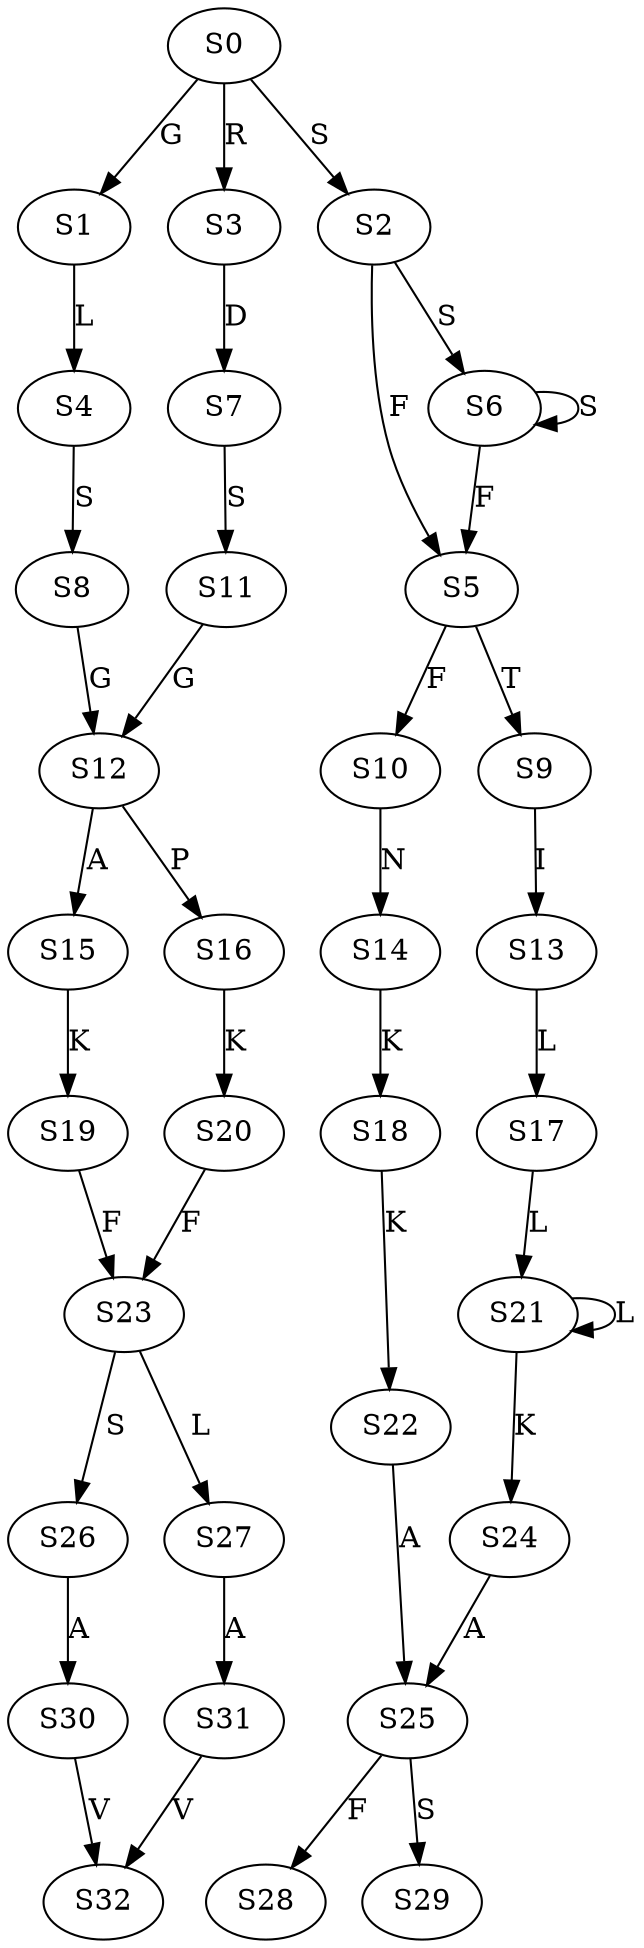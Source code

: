 strict digraph  {
	S0 -> S1 [ label = G ];
	S0 -> S2 [ label = S ];
	S0 -> S3 [ label = R ];
	S1 -> S4 [ label = L ];
	S2 -> S5 [ label = F ];
	S2 -> S6 [ label = S ];
	S3 -> S7 [ label = D ];
	S4 -> S8 [ label = S ];
	S5 -> S9 [ label = T ];
	S5 -> S10 [ label = F ];
	S6 -> S5 [ label = F ];
	S6 -> S6 [ label = S ];
	S7 -> S11 [ label = S ];
	S8 -> S12 [ label = G ];
	S9 -> S13 [ label = I ];
	S10 -> S14 [ label = N ];
	S11 -> S12 [ label = G ];
	S12 -> S15 [ label = A ];
	S12 -> S16 [ label = P ];
	S13 -> S17 [ label = L ];
	S14 -> S18 [ label = K ];
	S15 -> S19 [ label = K ];
	S16 -> S20 [ label = K ];
	S17 -> S21 [ label = L ];
	S18 -> S22 [ label = K ];
	S19 -> S23 [ label = F ];
	S20 -> S23 [ label = F ];
	S21 -> S24 [ label = K ];
	S21 -> S21 [ label = L ];
	S22 -> S25 [ label = A ];
	S23 -> S26 [ label = S ];
	S23 -> S27 [ label = L ];
	S24 -> S25 [ label = A ];
	S25 -> S28 [ label = F ];
	S25 -> S29 [ label = S ];
	S26 -> S30 [ label = A ];
	S27 -> S31 [ label = A ];
	S30 -> S32 [ label = V ];
	S31 -> S32 [ label = V ];
}
